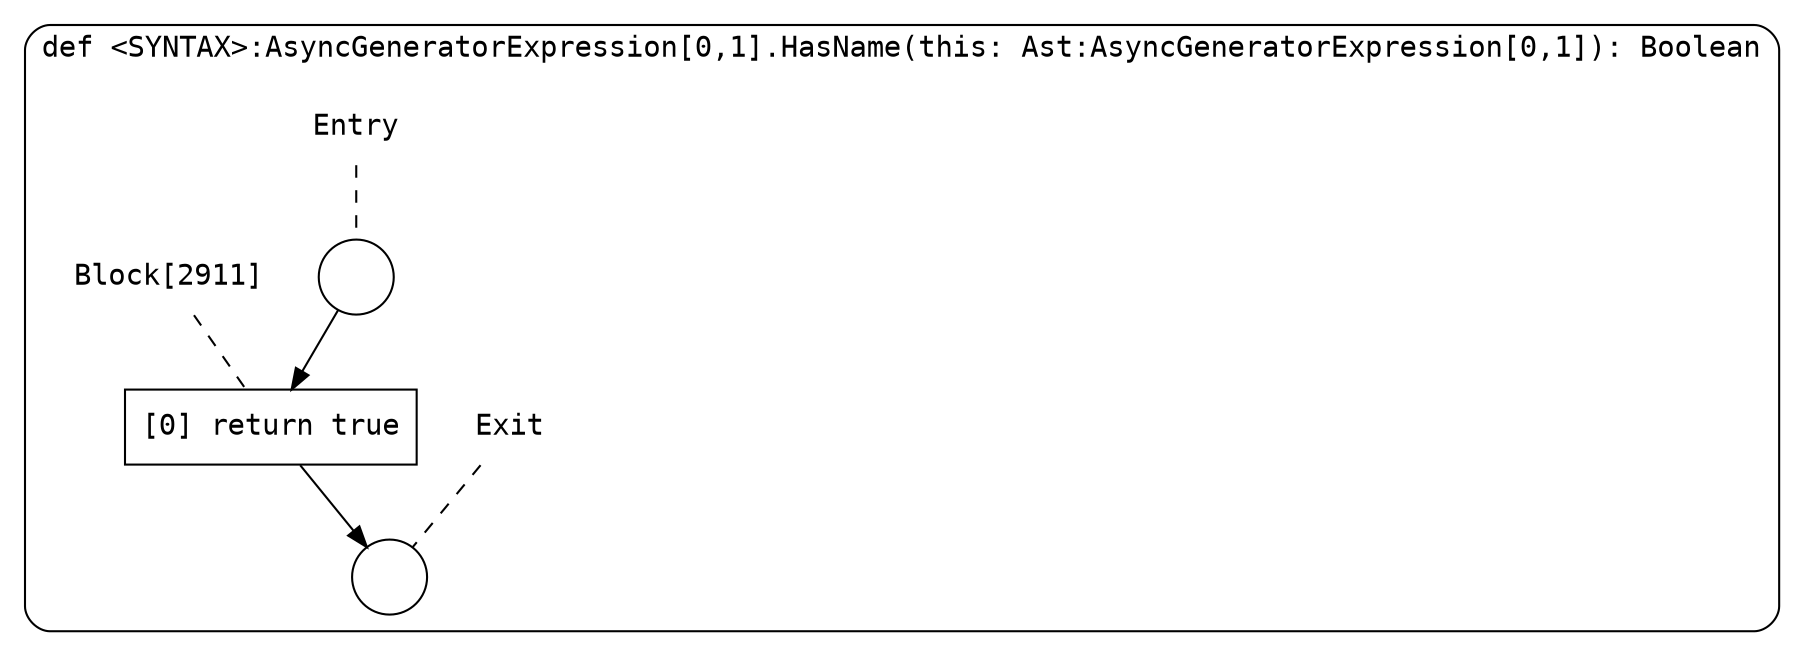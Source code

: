 digraph {
  graph [fontname = "Consolas"]
  node [fontname = "Consolas"]
  edge [fontname = "Consolas"]
  subgraph cluster681 {
    label = "def <SYNTAX>:AsyncGeneratorExpression[0,1].HasName(this: Ast:AsyncGeneratorExpression[0,1]): Boolean"
    style = rounded
    cluster681_entry_name [shape=none, label=<<font color="black">Entry</font>>]
    cluster681_entry_name -> cluster681_entry [arrowhead=none, color="black", style=dashed]
    cluster681_entry [shape=circle label=" " color="black" fillcolor="white" style=filled]
    cluster681_entry -> node2911 [color="black"]
    cluster681_exit_name [shape=none, label=<<font color="black">Exit</font>>]
    cluster681_exit_name -> cluster681_exit [arrowhead=none, color="black", style=dashed]
    cluster681_exit [shape=circle label=" " color="black" fillcolor="white" style=filled]
    node2911_name [shape=none, label=<<font color="black">Block[2911]</font>>]
    node2911_name -> node2911 [arrowhead=none, color="black", style=dashed]
    node2911 [shape=box, label=<<font color="black">[0] return true<BR ALIGN="LEFT"/></font>> color="black" fillcolor="white", style=filled]
    node2911 -> cluster681_exit [color="black"]
  }
}